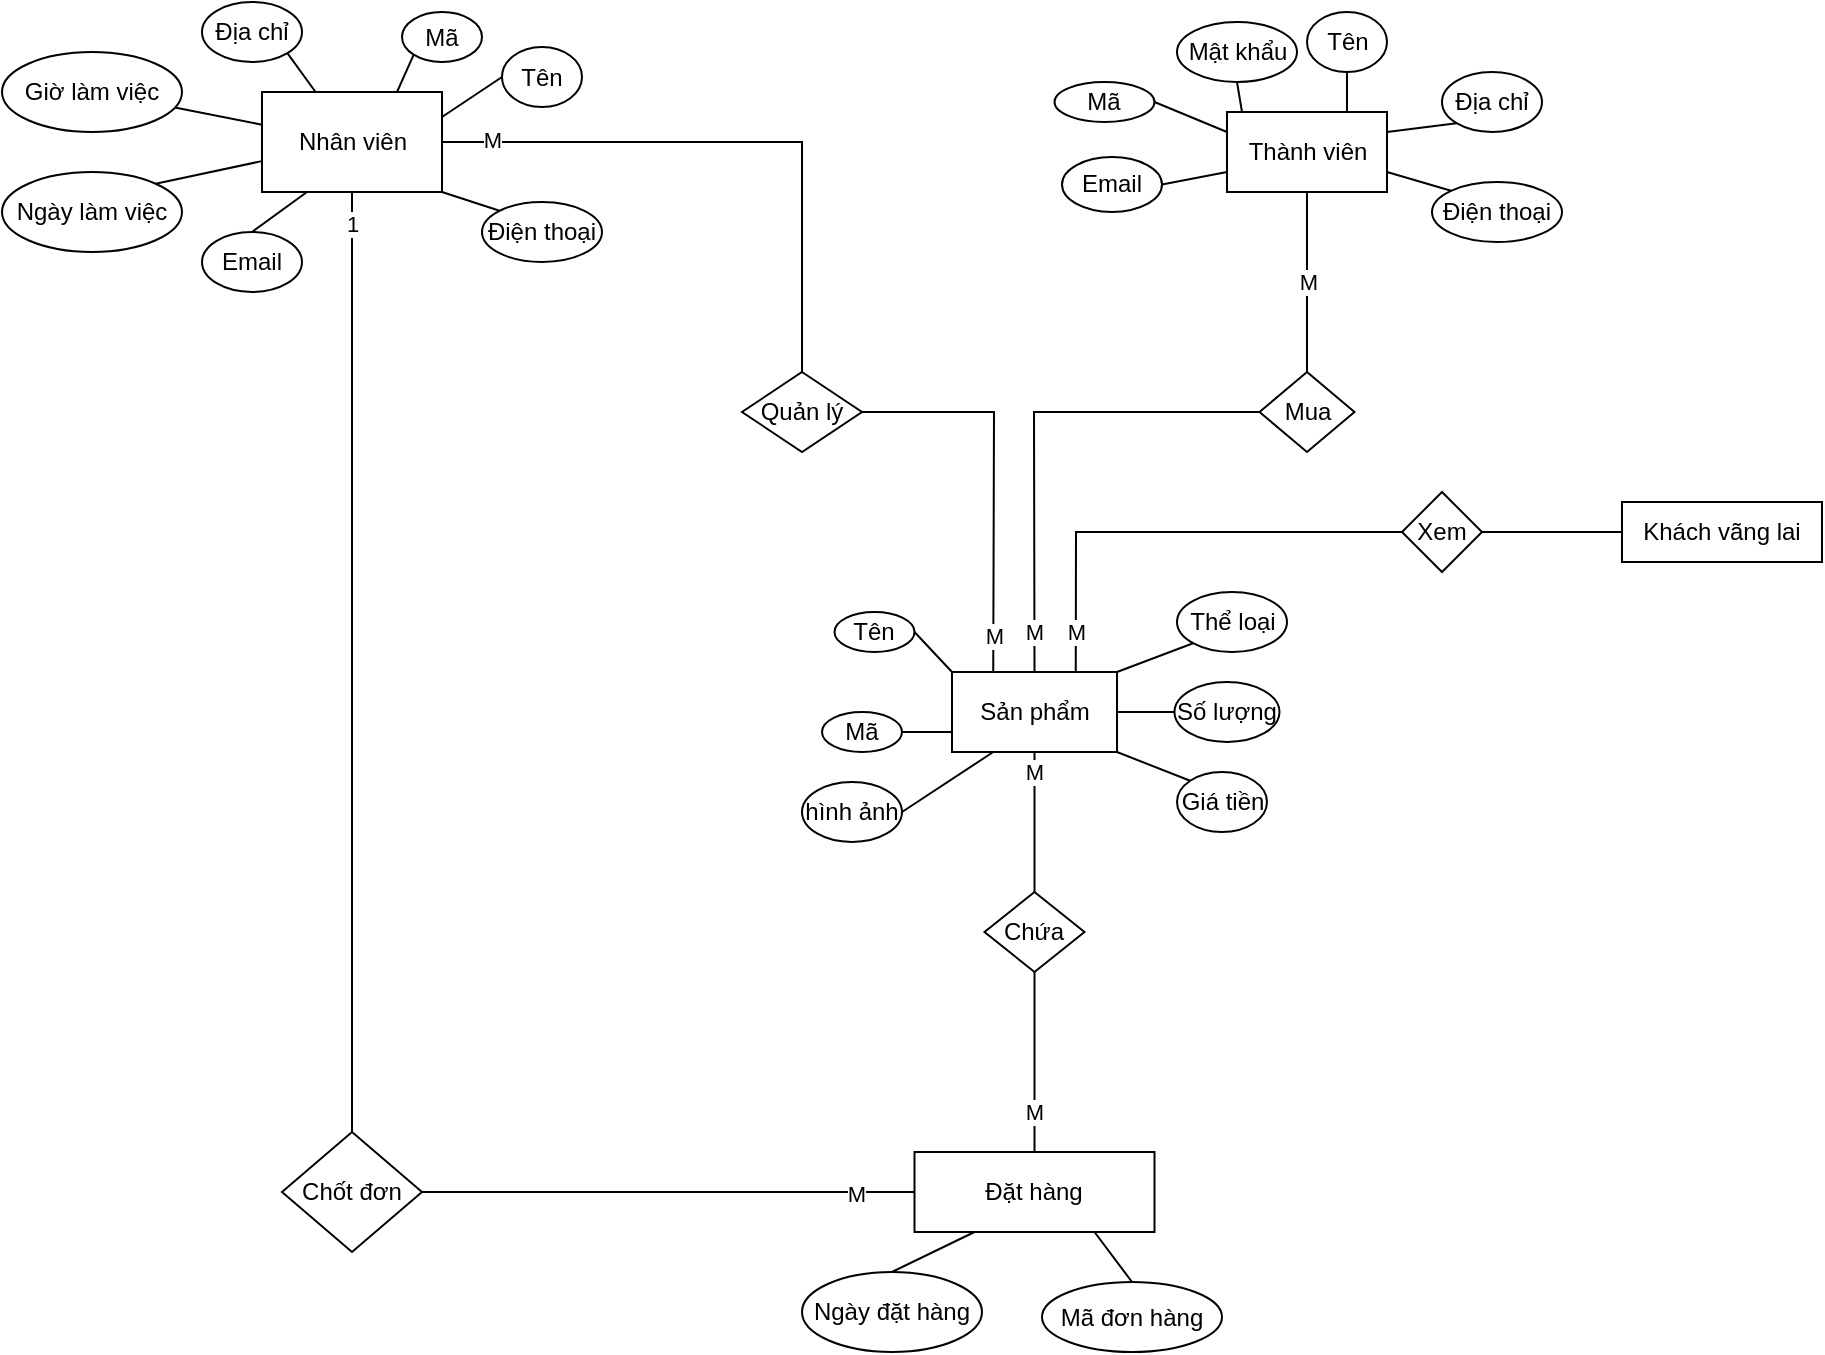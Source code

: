 <mxfile version="16.6.5" type="github">
  <diagram id="aObGCo1q1B7Q4bmz1RGm" name="Page-1">
    <mxGraphModel dx="2071" dy="673" grid="1" gridSize="10" guides="1" tooltips="1" connect="1" arrows="1" fold="1" page="1" pageScale="1" pageWidth="850" pageHeight="1100" math="0" shadow="0">
      <root>
        <mxCell id="0" />
        <mxCell id="1" parent="0" />
        <mxCell id="sd58GuhJpdthKlog1CSh-1" value="Nhân viên" style="html=1;rounded=0;" vertex="1" parent="1">
          <mxGeometry x="80" y="110" width="90" height="50" as="geometry" />
        </mxCell>
        <mxCell id="sd58GuhJpdthKlog1CSh-2" value="Địa chỉ&lt;br&gt;" style="ellipse;whiteSpace=wrap;html=1;rounded=0;" vertex="1" parent="1">
          <mxGeometry x="50" y="65" width="50" height="30" as="geometry" />
        </mxCell>
        <mxCell id="sd58GuhJpdthKlog1CSh-3" value="" style="endArrow=none;html=1;rounded=0;exitX=1;exitY=1;exitDx=0;exitDy=0;" edge="1" parent="1" source="sd58GuhJpdthKlog1CSh-2" target="sd58GuhJpdthKlog1CSh-1">
          <mxGeometry width="50" height="50" relative="1" as="geometry">
            <mxPoint x="520" y="180" as="sourcePoint" />
            <mxPoint x="570" y="130" as="targetPoint" />
          </mxGeometry>
        </mxCell>
        <mxCell id="sd58GuhJpdthKlog1CSh-4" value="Giờ làm việc" style="ellipse;whiteSpace=wrap;html=1;rounded=0;" vertex="1" parent="1">
          <mxGeometry x="-50" y="90" width="90" height="40" as="geometry" />
        </mxCell>
        <mxCell id="sd58GuhJpdthKlog1CSh-5" value="" style="endArrow=none;html=1;rounded=0;" edge="1" parent="1" source="sd58GuhJpdthKlog1CSh-4" target="sd58GuhJpdthKlog1CSh-1">
          <mxGeometry width="50" height="50" relative="1" as="geometry">
            <mxPoint x="520" y="180" as="sourcePoint" />
            <mxPoint x="570" y="130" as="targetPoint" />
          </mxGeometry>
        </mxCell>
        <mxCell id="sd58GuhJpdthKlog1CSh-6" value="Mã&lt;br&gt;" style="ellipse;whiteSpace=wrap;html=1;rounded=0;" vertex="1" parent="1">
          <mxGeometry x="150" y="70" width="40" height="25" as="geometry" />
        </mxCell>
        <mxCell id="sd58GuhJpdthKlog1CSh-7" value="" style="endArrow=none;html=1;rounded=0;entryX=0;entryY=1;entryDx=0;entryDy=0;exitX=0.75;exitY=0;exitDx=0;exitDy=0;" edge="1" parent="1" source="sd58GuhJpdthKlog1CSh-1" target="sd58GuhJpdthKlog1CSh-6">
          <mxGeometry width="50" height="50" relative="1" as="geometry">
            <mxPoint x="120" y="110" as="sourcePoint" />
            <mxPoint x="570" y="120" as="targetPoint" />
          </mxGeometry>
        </mxCell>
        <mxCell id="sd58GuhJpdthKlog1CSh-8" value="Tên&lt;br&gt;" style="ellipse;whiteSpace=wrap;html=1;rounded=0;" vertex="1" parent="1">
          <mxGeometry x="200" y="87.5" width="40" height="30" as="geometry" />
        </mxCell>
        <mxCell id="sd58GuhJpdthKlog1CSh-9" value="" style="endArrow=none;html=1;rounded=0;entryX=0;entryY=0.5;entryDx=0;entryDy=0;exitX=1;exitY=0.25;exitDx=0;exitDy=0;" edge="1" parent="1" source="sd58GuhJpdthKlog1CSh-1" target="sd58GuhJpdthKlog1CSh-8">
          <mxGeometry width="50" height="50" relative="1" as="geometry">
            <mxPoint x="520" y="160" as="sourcePoint" />
            <mxPoint x="570" y="110" as="targetPoint" />
          </mxGeometry>
        </mxCell>
        <mxCell id="sd58GuhJpdthKlog1CSh-10" value="Ngày làm việc" style="ellipse;whiteSpace=wrap;html=1;rounded=0;" vertex="1" parent="1">
          <mxGeometry x="-50" y="150" width="90" height="40" as="geometry" />
        </mxCell>
        <mxCell id="sd58GuhJpdthKlog1CSh-11" value="" style="endArrow=none;html=1;rounded=0;exitX=1;exitY=0;exitDx=0;exitDy=0;" edge="1" parent="1" source="sd58GuhJpdthKlog1CSh-10" target="sd58GuhJpdthKlog1CSh-1">
          <mxGeometry width="50" height="50" relative="1" as="geometry">
            <mxPoint x="520" y="160" as="sourcePoint" />
            <mxPoint x="570" y="110" as="targetPoint" />
          </mxGeometry>
        </mxCell>
        <mxCell id="sd58GuhJpdthKlog1CSh-12" style="edgeStyle=orthogonalEdgeStyle;rounded=0;orthogonalLoop=1;jettySize=auto;html=1;exitX=0.5;exitY=1;exitDx=0;exitDy=0;" edge="1" parent="1">
          <mxGeometry relative="1" as="geometry">
            <mxPoint x="270" y="205" as="sourcePoint" />
            <mxPoint x="270" y="205" as="targetPoint" />
          </mxGeometry>
        </mxCell>
        <mxCell id="sd58GuhJpdthKlog1CSh-13" value="Điện thoại" style="ellipse;whiteSpace=wrap;html=1;rounded=0;" vertex="1" parent="1">
          <mxGeometry x="190" y="165" width="60" height="30" as="geometry" />
        </mxCell>
        <mxCell id="sd58GuhJpdthKlog1CSh-14" value="Email&lt;br&gt;" style="ellipse;whiteSpace=wrap;html=1;rounded=0;" vertex="1" parent="1">
          <mxGeometry x="50" y="180" width="50" height="30" as="geometry" />
        </mxCell>
        <mxCell id="sd58GuhJpdthKlog1CSh-15" value="" style="endArrow=none;html=1;rounded=0;exitX=0.25;exitY=1;exitDx=0;exitDy=0;entryX=0.5;entryY=0;entryDx=0;entryDy=0;" edge="1" parent="1" source="sd58GuhJpdthKlog1CSh-1" target="sd58GuhJpdthKlog1CSh-14">
          <mxGeometry width="50" height="50" relative="1" as="geometry">
            <mxPoint x="520" y="240" as="sourcePoint" />
            <mxPoint x="570" y="190" as="targetPoint" />
          </mxGeometry>
        </mxCell>
        <mxCell id="sd58GuhJpdthKlog1CSh-16" value="Thành viên&lt;br&gt;" style="rounded=0;whiteSpace=wrap;html=1;" vertex="1" parent="1">
          <mxGeometry x="562.5" y="120" width="80" height="40" as="geometry" />
        </mxCell>
        <mxCell id="sd58GuhJpdthKlog1CSh-17" value="Email&lt;br&gt;" style="ellipse;whiteSpace=wrap;html=1;rounded=0;" vertex="1" parent="1">
          <mxGeometry x="480" y="142.5" width="50" height="27.5" as="geometry" />
        </mxCell>
        <mxCell id="sd58GuhJpdthKlog1CSh-18" value="Mã" style="ellipse;whiteSpace=wrap;html=1;rounded=0;" vertex="1" parent="1">
          <mxGeometry x="476.25" y="105" width="50" height="20" as="geometry" />
        </mxCell>
        <mxCell id="sd58GuhJpdthKlog1CSh-19" value="Mật khẩu&lt;br&gt;" style="ellipse;whiteSpace=wrap;html=1;rounded=0;" vertex="1" parent="1">
          <mxGeometry x="537.5" y="75" width="60" height="30" as="geometry" />
        </mxCell>
        <mxCell id="sd58GuhJpdthKlog1CSh-20" style="edgeStyle=orthogonalEdgeStyle;rounded=0;orthogonalLoop=1;jettySize=auto;html=1;exitX=0.5;exitY=1;exitDx=0;exitDy=0;" edge="1" parent="1" source="sd58GuhJpdthKlog1CSh-19" target="sd58GuhJpdthKlog1CSh-19">
          <mxGeometry relative="1" as="geometry" />
        </mxCell>
        <mxCell id="sd58GuhJpdthKlog1CSh-21" value="Tên" style="ellipse;whiteSpace=wrap;html=1;rounded=0;" vertex="1" parent="1">
          <mxGeometry x="602.5" y="70" width="40" height="30" as="geometry" />
        </mxCell>
        <mxCell id="sd58GuhJpdthKlog1CSh-22" value="Địa chỉ&lt;br&gt;" style="ellipse;whiteSpace=wrap;html=1;rounded=0;" vertex="1" parent="1">
          <mxGeometry x="670" y="100" width="50" height="30" as="geometry" />
        </mxCell>
        <mxCell id="sd58GuhJpdthKlog1CSh-23" value="Điện thoại&lt;br&gt;" style="ellipse;whiteSpace=wrap;html=1;rounded=0;" vertex="1" parent="1">
          <mxGeometry x="665" y="155" width="65" height="30" as="geometry" />
        </mxCell>
        <mxCell id="sd58GuhJpdthKlog1CSh-24" value="" style="endArrow=none;html=1;rounded=0;entryX=1;entryY=0.5;entryDx=0;entryDy=0;exitX=0;exitY=0.75;exitDx=0;exitDy=0;" edge="1" parent="1" source="sd58GuhJpdthKlog1CSh-16" target="sd58GuhJpdthKlog1CSh-17">
          <mxGeometry width="50" height="50" relative="1" as="geometry">
            <mxPoint x="652.5" y="200" as="sourcePoint" />
            <mxPoint x="702.5" y="150" as="targetPoint" />
          </mxGeometry>
        </mxCell>
        <mxCell id="sd58GuhJpdthKlog1CSh-25" value="" style="endArrow=none;html=1;rounded=0;entryX=0.5;entryY=1;entryDx=0;entryDy=0;" edge="1" parent="1" target="sd58GuhJpdthKlog1CSh-19">
          <mxGeometry width="50" height="50" relative="1" as="geometry">
            <mxPoint x="570" y="120" as="sourcePoint" />
            <mxPoint x="702.5" y="150" as="targetPoint" />
          </mxGeometry>
        </mxCell>
        <mxCell id="sd58GuhJpdthKlog1CSh-26" value="" style="endArrow=none;html=1;rounded=0;entryX=0.5;entryY=1;entryDx=0;entryDy=0;exitX=0.75;exitY=0;exitDx=0;exitDy=0;" edge="1" parent="1" source="sd58GuhJpdthKlog1CSh-16" target="sd58GuhJpdthKlog1CSh-21">
          <mxGeometry width="50" height="50" relative="1" as="geometry">
            <mxPoint x="652.5" y="200" as="sourcePoint" />
            <mxPoint x="702.5" y="150" as="targetPoint" />
          </mxGeometry>
        </mxCell>
        <mxCell id="sd58GuhJpdthKlog1CSh-27" value="" style="endArrow=none;html=1;rounded=0;exitX=1;exitY=0.25;exitDx=0;exitDy=0;entryX=0;entryY=1;entryDx=0;entryDy=0;" edge="1" parent="1" source="sd58GuhJpdthKlog1CSh-16" target="sd58GuhJpdthKlog1CSh-22">
          <mxGeometry width="50" height="50" relative="1" as="geometry">
            <mxPoint x="652.5" y="200" as="sourcePoint" />
            <mxPoint x="702.5" y="150" as="targetPoint" />
          </mxGeometry>
        </mxCell>
        <mxCell id="sd58GuhJpdthKlog1CSh-28" value="" style="endArrow=none;html=1;rounded=0;exitX=1;exitY=0.75;exitDx=0;exitDy=0;entryX=0;entryY=0;entryDx=0;entryDy=0;" edge="1" parent="1" source="sd58GuhJpdthKlog1CSh-16" target="sd58GuhJpdthKlog1CSh-23">
          <mxGeometry width="50" height="50" relative="1" as="geometry">
            <mxPoint x="652.5" y="200" as="sourcePoint" />
            <mxPoint x="702.5" y="150" as="targetPoint" />
          </mxGeometry>
        </mxCell>
        <mxCell id="sd58GuhJpdthKlog1CSh-29" value="Mua" style="rhombus;whiteSpace=wrap;html=1;rounded=0;" vertex="1" parent="1">
          <mxGeometry x="578.75" y="250" width="47.5" height="40" as="geometry" />
        </mxCell>
        <mxCell id="sd58GuhJpdthKlog1CSh-30" value="M" style="endArrow=none;html=1;rounded=0;exitX=0.5;exitY=0;exitDx=0;exitDy=0;" edge="1" parent="1" source="sd58GuhJpdthKlog1CSh-29" target="sd58GuhJpdthKlog1CSh-16">
          <mxGeometry width="50" height="50" relative="1" as="geometry">
            <mxPoint x="840" y="280" as="sourcePoint" />
            <mxPoint x="890" y="230" as="targetPoint" />
          </mxGeometry>
        </mxCell>
        <mxCell id="sd58GuhJpdthKlog1CSh-31" value="Sản phẩm" style="rounded=0;whiteSpace=wrap;html=1;" vertex="1" parent="1">
          <mxGeometry x="425" y="400" width="82.5" height="40" as="geometry" />
        </mxCell>
        <mxCell id="sd58GuhJpdthKlog1CSh-32" value="Quản lý&lt;br&gt;" style="rhombus;whiteSpace=wrap;html=1;rounded=0;" vertex="1" parent="1">
          <mxGeometry x="320" y="250" width="60" height="40" as="geometry" />
        </mxCell>
        <mxCell id="sd58GuhJpdthKlog1CSh-33" style="edgeStyle=orthogonalEdgeStyle;rounded=0;orthogonalLoop=1;jettySize=auto;html=1;exitX=0.5;exitY=1;exitDx=0;exitDy=0;" edge="1" parent="1" source="sd58GuhJpdthKlog1CSh-13" target="sd58GuhJpdthKlog1CSh-13">
          <mxGeometry relative="1" as="geometry" />
        </mxCell>
        <mxCell id="sd58GuhJpdthKlog1CSh-34" value="M" style="endArrow=none;html=1;rounded=0;exitX=1;exitY=0.5;exitDx=0;exitDy=0;entryX=0.25;entryY=0;entryDx=0;entryDy=0;" edge="1" parent="1" source="sd58GuhJpdthKlog1CSh-32" target="sd58GuhJpdthKlog1CSh-31">
          <mxGeometry x="0.815" width="50" height="50" relative="1" as="geometry">
            <mxPoint x="360" y="350" as="sourcePoint" />
            <mxPoint x="410" y="300" as="targetPoint" />
            <Array as="points">
              <mxPoint x="446" y="270" />
            </Array>
            <mxPoint as="offset" />
          </mxGeometry>
        </mxCell>
        <mxCell id="sd58GuhJpdthKlog1CSh-36" value="" style="endArrow=none;html=1;rounded=0;exitX=1;exitY=0.5;exitDx=0;exitDy=0;entryX=0.5;entryY=0;entryDx=0;entryDy=0;" edge="1" parent="1" source="sd58GuhJpdthKlog1CSh-1" target="sd58GuhJpdthKlog1CSh-32">
          <mxGeometry width="50" height="50" relative="1" as="geometry">
            <mxPoint x="360" y="350" as="sourcePoint" />
            <mxPoint x="410" y="300" as="targetPoint" />
            <Array as="points">
              <mxPoint x="350" y="135" />
            </Array>
          </mxGeometry>
        </mxCell>
        <mxCell id="sd58GuhJpdthKlog1CSh-37" value="M" style="edgeLabel;html=1;align=center;verticalAlign=middle;resizable=0;points=[];rounded=0;" vertex="1" connectable="0" parent="sd58GuhJpdthKlog1CSh-36">
          <mxGeometry x="-0.832" y="1" relative="1" as="geometry">
            <mxPoint as="offset" />
          </mxGeometry>
        </mxCell>
        <mxCell id="sd58GuhJpdthKlog1CSh-38" value="Mã&lt;br&gt;" style="ellipse;whiteSpace=wrap;html=1;rounded=0;" vertex="1" parent="1">
          <mxGeometry x="360" y="420" width="40" height="20" as="geometry" />
        </mxCell>
        <mxCell id="sd58GuhJpdthKlog1CSh-39" value="Tên" style="ellipse;whiteSpace=wrap;html=1;rounded=0;" vertex="1" parent="1">
          <mxGeometry x="366.25" y="370" width="40" height="20" as="geometry" />
        </mxCell>
        <mxCell id="sd58GuhJpdthKlog1CSh-40" value="Thể loại&lt;br&gt;" style="ellipse;whiteSpace=wrap;html=1;rounded=0;" vertex="1" parent="1">
          <mxGeometry x="537.5" y="360" width="55" height="30" as="geometry" />
        </mxCell>
        <mxCell id="sd58GuhJpdthKlog1CSh-41" value="Số lượng" style="ellipse;whiteSpace=wrap;html=1;rounded=0;" vertex="1" parent="1">
          <mxGeometry x="536.25" y="405" width="52.5" height="30" as="geometry" />
        </mxCell>
        <mxCell id="sd58GuhJpdthKlog1CSh-42" value="Giá tiền" style="ellipse;whiteSpace=wrap;html=1;rounded=0;" vertex="1" parent="1">
          <mxGeometry x="537.5" y="450" width="45" height="30" as="geometry" />
        </mxCell>
        <mxCell id="sd58GuhJpdthKlog1CSh-43" value="" style="endArrow=none;html=1;rounded=0;entryX=1;entryY=0.5;entryDx=0;entryDy=0;exitX=0;exitY=0;exitDx=0;exitDy=0;" edge="1" parent="1" source="sd58GuhJpdthKlog1CSh-31" target="sd58GuhJpdthKlog1CSh-39">
          <mxGeometry width="50" height="50" relative="1" as="geometry">
            <mxPoint x="360" y="440" as="sourcePoint" />
            <mxPoint x="410" y="390" as="targetPoint" />
          </mxGeometry>
        </mxCell>
        <mxCell id="sd58GuhJpdthKlog1CSh-44" value="" style="endArrow=none;html=1;rounded=0;exitX=1;exitY=0.5;exitDx=0;exitDy=0;entryX=0;entryY=0.75;entryDx=0;entryDy=0;" edge="1" parent="1" source="sd58GuhJpdthKlog1CSh-38" target="sd58GuhJpdthKlog1CSh-31">
          <mxGeometry width="50" height="50" relative="1" as="geometry">
            <mxPoint x="360" y="440" as="sourcePoint" />
            <mxPoint x="410" y="390" as="targetPoint" />
          </mxGeometry>
        </mxCell>
        <mxCell id="sd58GuhJpdthKlog1CSh-45" value="" style="endArrow=none;html=1;rounded=0;exitX=0;exitY=1;exitDx=0;exitDy=0;entryX=1;entryY=0;entryDx=0;entryDy=0;" edge="1" parent="1" source="sd58GuhJpdthKlog1CSh-40" target="sd58GuhJpdthKlog1CSh-31">
          <mxGeometry width="50" height="50" relative="1" as="geometry">
            <mxPoint x="360" y="440" as="sourcePoint" />
            <mxPoint x="410" y="390" as="targetPoint" />
          </mxGeometry>
        </mxCell>
        <mxCell id="sd58GuhJpdthKlog1CSh-46" value="" style="endArrow=none;html=1;rounded=0;entryX=0;entryY=0.5;entryDx=0;entryDy=0;exitX=1;exitY=0.5;exitDx=0;exitDy=0;" edge="1" parent="1" source="sd58GuhJpdthKlog1CSh-31" target="sd58GuhJpdthKlog1CSh-41">
          <mxGeometry width="50" height="50" relative="1" as="geometry">
            <mxPoint x="510" y="420" as="sourcePoint" />
            <mxPoint x="410" y="390" as="targetPoint" />
          </mxGeometry>
        </mxCell>
        <mxCell id="sd58GuhJpdthKlog1CSh-47" value="" style="endArrow=none;html=1;rounded=0;exitX=0;exitY=0;exitDx=0;exitDy=0;entryX=1;entryY=1;entryDx=0;entryDy=0;" edge="1" parent="1" source="sd58GuhJpdthKlog1CSh-42" target="sd58GuhJpdthKlog1CSh-31">
          <mxGeometry width="50" height="50" relative="1" as="geometry">
            <mxPoint x="360" y="440" as="sourcePoint" />
            <mxPoint x="410" y="390" as="targetPoint" />
          </mxGeometry>
        </mxCell>
        <mxCell id="sd58GuhJpdthKlog1CSh-48" value="Chứa" style="rhombus;whiteSpace=wrap;html=1;rounded=0;" vertex="1" parent="1">
          <mxGeometry x="441.25" y="510" width="50" height="40" as="geometry" />
        </mxCell>
        <mxCell id="sd58GuhJpdthKlog1CSh-49" value="M" style="endArrow=none;html=1;rounded=0;exitX=0.5;exitY=0;exitDx=0;exitDy=0;entryX=0.5;entryY=1;entryDx=0;entryDy=0;" edge="1" parent="1" source="sd58GuhJpdthKlog1CSh-48" target="sd58GuhJpdthKlog1CSh-31">
          <mxGeometry x="0.714" width="50" height="50" relative="1" as="geometry">
            <mxPoint x="360" y="440" as="sourcePoint" />
            <mxPoint x="410" y="390" as="targetPoint" />
            <mxPoint as="offset" />
          </mxGeometry>
        </mxCell>
        <mxCell id="sd58GuhJpdthKlog1CSh-63" value="Đặt hàng&lt;br&gt;" style="rounded=0;whiteSpace=wrap;html=1;" vertex="1" parent="1">
          <mxGeometry x="406.25" y="640" width="120" height="40" as="geometry" />
        </mxCell>
        <mxCell id="sd58GuhJpdthKlog1CSh-64" value="M" style="endArrow=none;html=1;rounded=0;entryX=0.5;entryY=1;entryDx=0;entryDy=0;" edge="1" parent="1" source="sd58GuhJpdthKlog1CSh-63" target="sd58GuhJpdthKlog1CSh-48">
          <mxGeometry x="-0.556" width="50" height="50" relative="1" as="geometry">
            <mxPoint x="350" y="610" as="sourcePoint" />
            <mxPoint x="400" y="560" as="targetPoint" />
            <mxPoint as="offset" />
          </mxGeometry>
        </mxCell>
        <mxCell id="sd58GuhJpdthKlog1CSh-65" value="Chốt đơn" style="rhombus;whiteSpace=wrap;html=1;rounded=0;" vertex="1" parent="1">
          <mxGeometry x="90" y="630" width="70" height="60" as="geometry" />
        </mxCell>
        <mxCell id="sd58GuhJpdthKlog1CSh-66" value="" style="endArrow=none;html=1;rounded=0;exitX=0.25;exitY=1;exitDx=0;exitDy=0;entryX=0.5;entryY=0;entryDx=0;entryDy=0;" edge="1" parent="1" source="sd58GuhJpdthKlog1CSh-63" target="sd58GuhJpdthKlog1CSh-77">
          <mxGeometry width="50" height="50" relative="1" as="geometry">
            <mxPoint x="500" y="640" as="sourcePoint" />
            <mxPoint x="430.139" y="705.79" as="targetPoint" />
          </mxGeometry>
        </mxCell>
        <mxCell id="sd58GuhJpdthKlog1CSh-67" value="" style="endArrow=none;html=1;rounded=0;exitX=0.75;exitY=1;exitDx=0;exitDy=0;entryX=0.5;entryY=0;entryDx=0;entryDy=0;" edge="1" parent="1" source="sd58GuhJpdthKlog1CSh-63" target="sd58GuhJpdthKlog1CSh-78">
          <mxGeometry width="50" height="50" relative="1" as="geometry">
            <mxPoint x="500" y="640" as="sourcePoint" />
            <mxPoint x="504.385" y="705.713" as="targetPoint" />
          </mxGeometry>
        </mxCell>
        <mxCell id="sd58GuhJpdthKlog1CSh-68" value="" style="endArrow=none;html=1;rounded=0;exitX=0.5;exitY=0;exitDx=0;exitDy=0;entryX=0.5;entryY=1;entryDx=0;entryDy=0;" edge="1" parent="1" source="sd58GuhJpdthKlog1CSh-65" target="sd58GuhJpdthKlog1CSh-1">
          <mxGeometry width="50" height="50" relative="1" as="geometry">
            <mxPoint x="430" y="510" as="sourcePoint" />
            <mxPoint x="480" y="460" as="targetPoint" />
          </mxGeometry>
        </mxCell>
        <mxCell id="sd58GuhJpdthKlog1CSh-69" value="1" style="edgeLabel;html=1;align=center;verticalAlign=middle;resizable=0;points=[];rounded=0;" vertex="1" connectable="0" parent="sd58GuhJpdthKlog1CSh-68">
          <mxGeometry x="0.933" relative="1" as="geometry">
            <mxPoint as="offset" />
          </mxGeometry>
        </mxCell>
        <mxCell id="sd58GuhJpdthKlog1CSh-70" value="" style="endArrow=none;html=1;rounded=0;exitX=1;exitY=0.5;exitDx=0;exitDy=0;entryX=0;entryY=0.5;entryDx=0;entryDy=0;" edge="1" parent="1" source="sd58GuhJpdthKlog1CSh-65" target="sd58GuhJpdthKlog1CSh-63">
          <mxGeometry width="50" height="50" relative="1" as="geometry">
            <mxPoint x="430" y="510" as="sourcePoint" />
            <mxPoint x="480" y="460" as="targetPoint" />
          </mxGeometry>
        </mxCell>
        <mxCell id="sd58GuhJpdthKlog1CSh-71" value="M" style="edgeLabel;html=1;align=center;verticalAlign=middle;resizable=0;points=[];rounded=0;" vertex="1" connectable="0" parent="sd58GuhJpdthKlog1CSh-70">
          <mxGeometry x="0.769" y="-1" relative="1" as="geometry">
            <mxPoint x="-1" as="offset" />
          </mxGeometry>
        </mxCell>
        <mxCell id="sd58GuhJpdthKlog1CSh-72" value="" style="endArrow=none;html=1;rounded=0;exitX=0;exitY=0;exitDx=0;exitDy=0;entryX=1;entryY=1;entryDx=0;entryDy=0;" edge="1" parent="1" source="sd58GuhJpdthKlog1CSh-13" target="sd58GuhJpdthKlog1CSh-1">
          <mxGeometry width="50" height="50" relative="1" as="geometry">
            <mxPoint x="430" y="220" as="sourcePoint" />
            <mxPoint x="480" y="170" as="targetPoint" />
          </mxGeometry>
        </mxCell>
        <mxCell id="sd58GuhJpdthKlog1CSh-74" value="" style="endArrow=none;html=1;rounded=0;exitX=1;exitY=0.5;exitDx=0;exitDy=0;entryX=0;entryY=0.25;entryDx=0;entryDy=0;" edge="1" parent="1" source="sd58GuhJpdthKlog1CSh-18" target="sd58GuhJpdthKlog1CSh-16">
          <mxGeometry width="50" height="50" relative="1" as="geometry">
            <mxPoint x="450" y="300" as="sourcePoint" />
            <mxPoint x="500" y="250" as="targetPoint" />
          </mxGeometry>
        </mxCell>
        <mxCell id="sd58GuhJpdthKlog1CSh-75" value="hình ảnh" style="ellipse;whiteSpace=wrap;html=1;" vertex="1" parent="1">
          <mxGeometry x="350" y="455" width="50" height="30" as="geometry" />
        </mxCell>
        <mxCell id="sd58GuhJpdthKlog1CSh-76" value="" style="endArrow=none;html=1;rounded=0;entryX=0.25;entryY=1;entryDx=0;entryDy=0;exitX=1;exitY=0.5;exitDx=0;exitDy=0;" edge="1" parent="1" source="sd58GuhJpdthKlog1CSh-75" target="sd58GuhJpdthKlog1CSh-31">
          <mxGeometry width="50" height="50" relative="1" as="geometry">
            <mxPoint x="440" y="380" as="sourcePoint" />
            <mxPoint x="490" y="330" as="targetPoint" />
          </mxGeometry>
        </mxCell>
        <mxCell id="sd58GuhJpdthKlog1CSh-77" value="Ngày đặt hàng" style="ellipse;whiteSpace=wrap;html=1;" vertex="1" parent="1">
          <mxGeometry x="350" y="700" width="90" height="40" as="geometry" />
        </mxCell>
        <mxCell id="sd58GuhJpdthKlog1CSh-78" value="Mã đơn hàng" style="ellipse;whiteSpace=wrap;html=1;" vertex="1" parent="1">
          <mxGeometry x="470" y="705" width="90" height="35" as="geometry" />
        </mxCell>
        <mxCell id="sd58GuhJpdthKlog1CSh-79" value="Xem" style="rhombus;whiteSpace=wrap;html=1;" vertex="1" parent="1">
          <mxGeometry x="650" y="310" width="40" height="40" as="geometry" />
        </mxCell>
        <mxCell id="sd58GuhJpdthKlog1CSh-80" value="M" style="endArrow=none;html=1;rounded=0;entryX=0;entryY=0.5;entryDx=0;entryDy=0;exitX=0.5;exitY=0;exitDx=0;exitDy=0;" edge="1" parent="1" source="sd58GuhJpdthKlog1CSh-31" target="sd58GuhJpdthKlog1CSh-29">
          <mxGeometry x="-0.835" width="50" height="50" relative="1" as="geometry">
            <mxPoint x="440" y="350" as="sourcePoint" />
            <mxPoint x="490" y="300" as="targetPoint" />
            <Array as="points">
              <mxPoint x="466" y="270" />
            </Array>
            <mxPoint as="offset" />
          </mxGeometry>
        </mxCell>
        <mxCell id="sd58GuhJpdthKlog1CSh-81" value="M" style="endArrow=none;html=1;rounded=0;exitX=0.75;exitY=0;exitDx=0;exitDy=0;entryX=0;entryY=0.5;entryDx=0;entryDy=0;" edge="1" parent="1" source="sd58GuhJpdthKlog1CSh-31" target="sd58GuhJpdthKlog1CSh-79">
          <mxGeometry x="-0.828" width="50" height="50" relative="1" as="geometry">
            <mxPoint x="440" y="350" as="sourcePoint" />
            <mxPoint x="490" y="300" as="targetPoint" />
            <Array as="points">
              <mxPoint x="487" y="330" />
            </Array>
            <mxPoint as="offset" />
          </mxGeometry>
        </mxCell>
        <mxCell id="sd58GuhJpdthKlog1CSh-82" value="Khách vãng lai" style="rounded=0;whiteSpace=wrap;html=1;" vertex="1" parent="1">
          <mxGeometry x="760" y="315" width="100" height="30" as="geometry" />
        </mxCell>
        <mxCell id="sd58GuhJpdthKlog1CSh-83" value="" style="endArrow=none;html=1;rounded=0;entryX=0;entryY=0.5;entryDx=0;entryDy=0;exitX=1;exitY=0.5;exitDx=0;exitDy=0;" edge="1" parent="1" source="sd58GuhJpdthKlog1CSh-79" target="sd58GuhJpdthKlog1CSh-82">
          <mxGeometry width="50" height="50" relative="1" as="geometry">
            <mxPoint x="440" y="470" as="sourcePoint" />
            <mxPoint x="490" y="420" as="targetPoint" />
          </mxGeometry>
        </mxCell>
      </root>
    </mxGraphModel>
  </diagram>
</mxfile>
